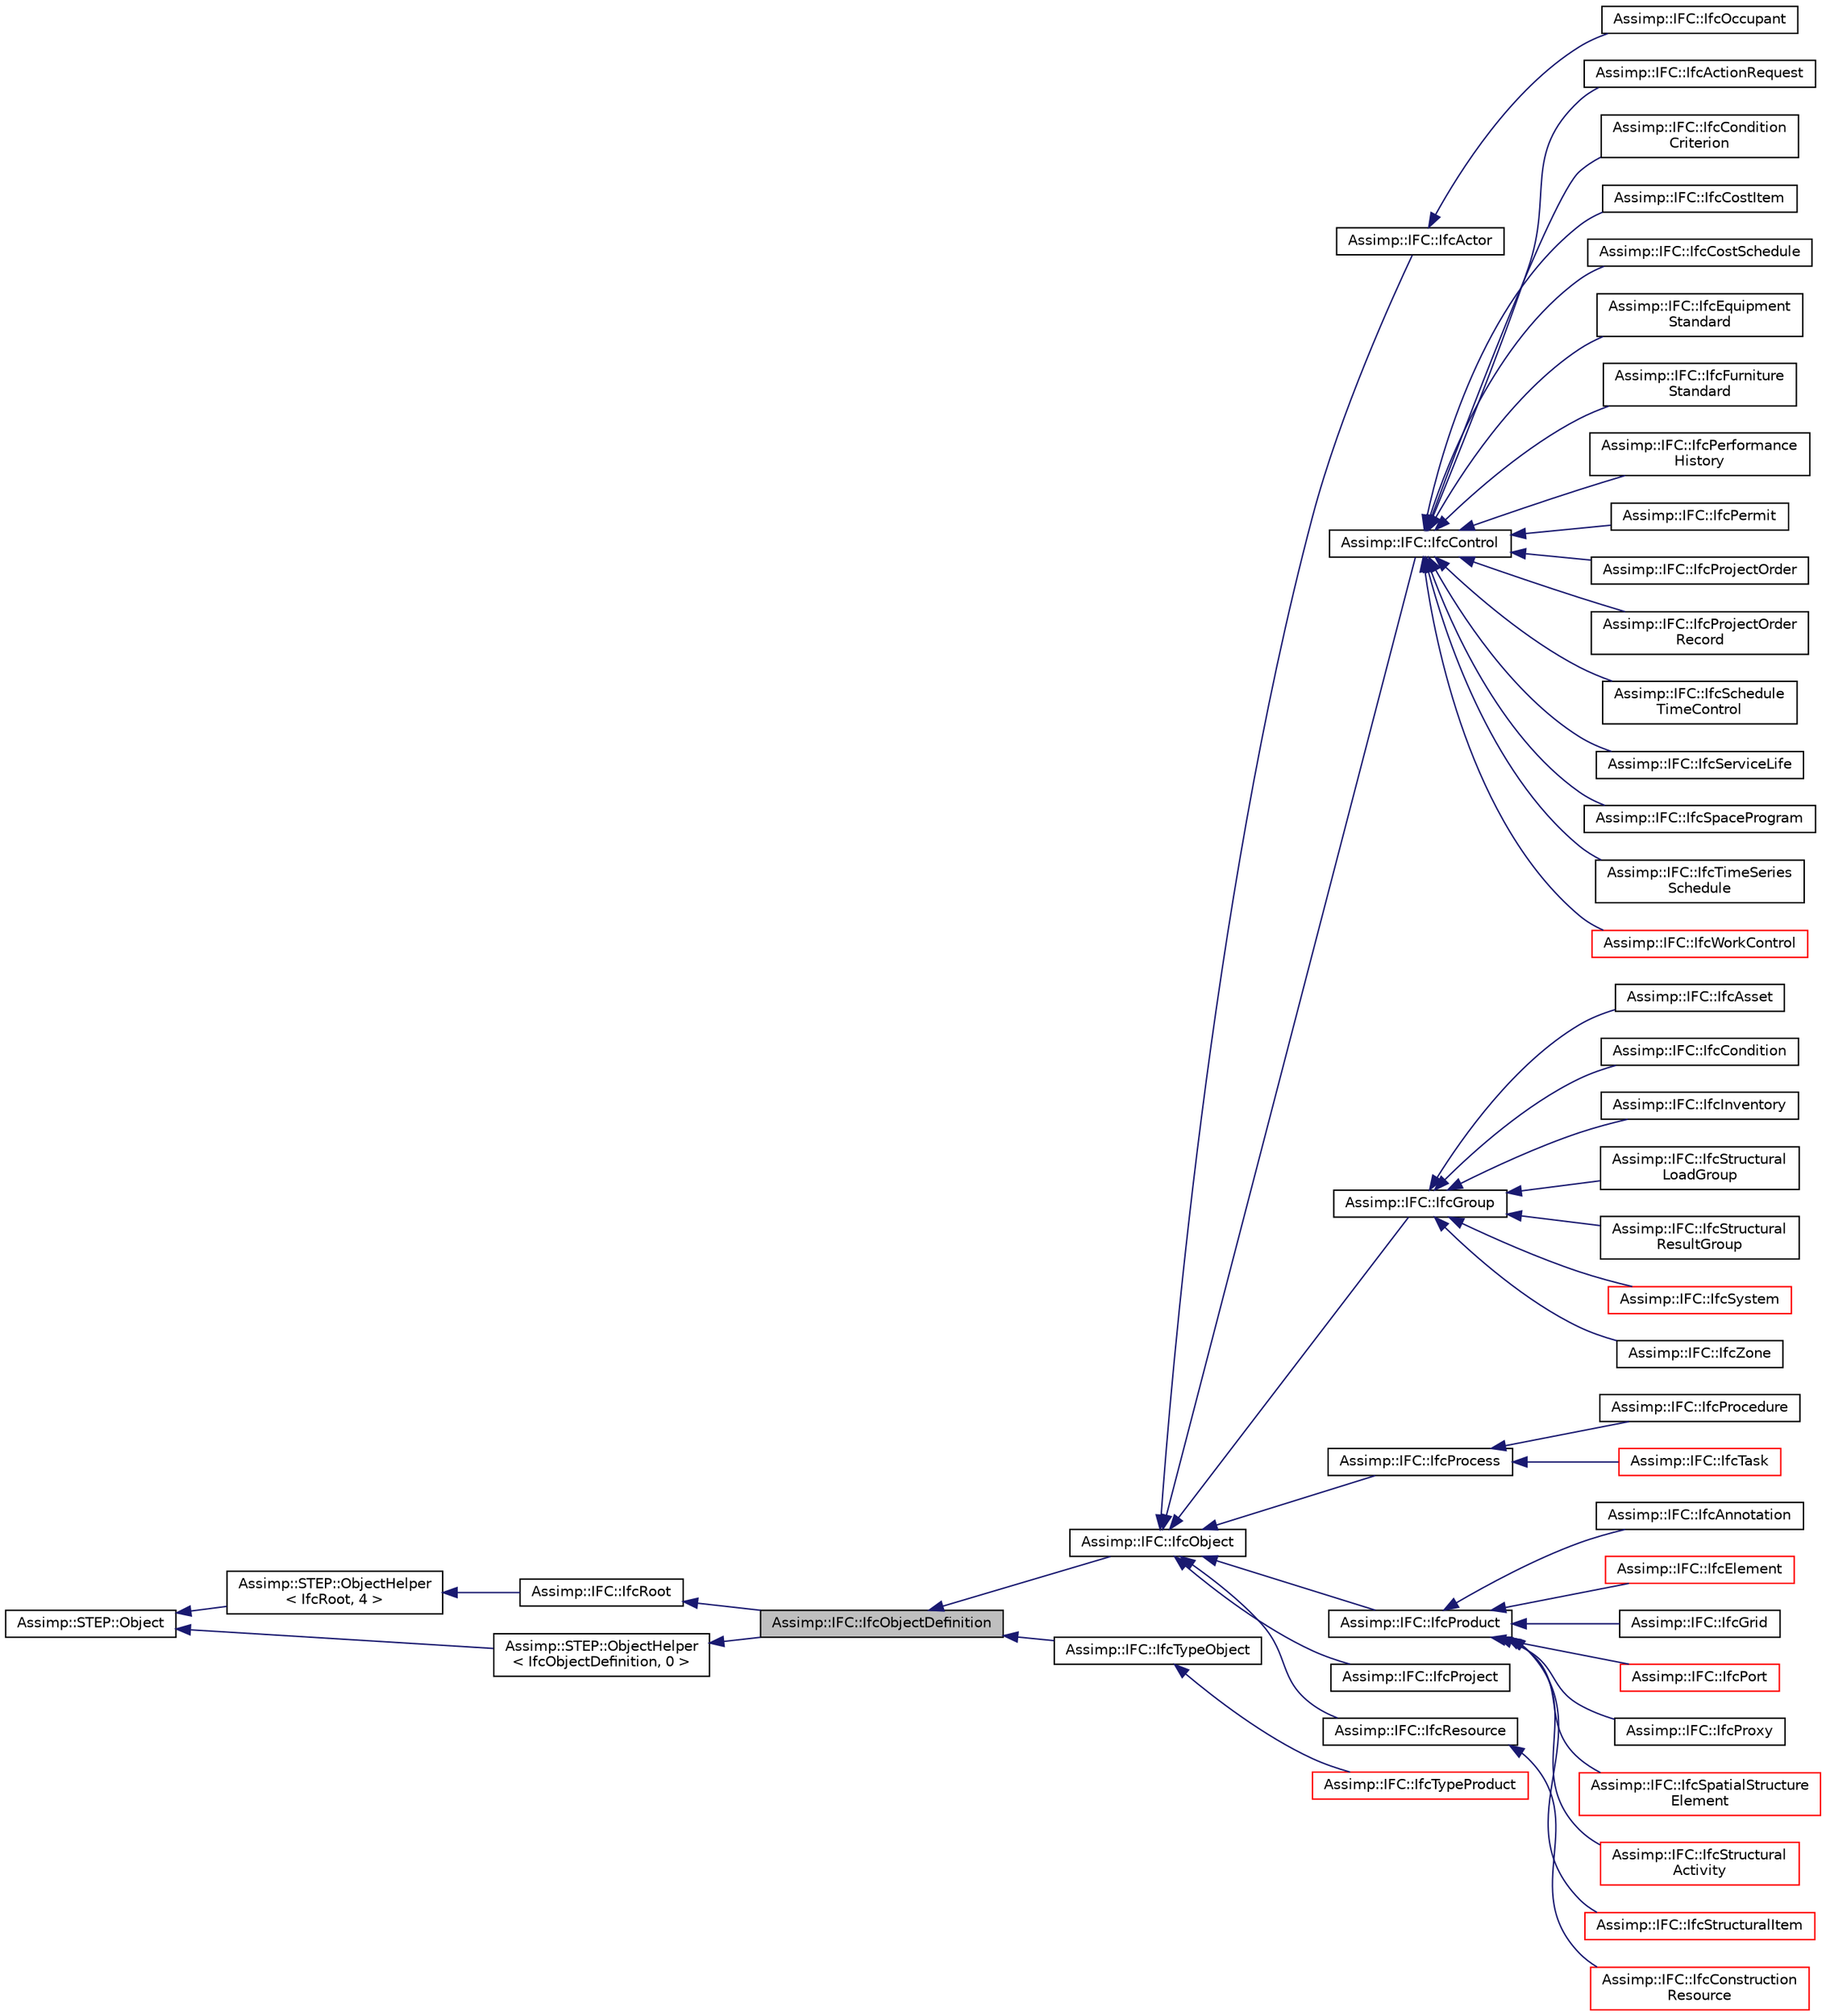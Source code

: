 digraph "Assimp::IFC::IfcObjectDefinition"
{
  edge [fontname="Helvetica",fontsize="10",labelfontname="Helvetica",labelfontsize="10"];
  node [fontname="Helvetica",fontsize="10",shape=record];
  rankdir="LR";
  Node1 [label="Assimp::IFC::IfcObjectDefinition",height=0.2,width=0.4,color="black", fillcolor="grey75", style="filled", fontcolor="black"];
  Node2 -> Node1 [dir="back",color="midnightblue",fontsize="10",style="solid"];
  Node2 [label="Assimp::IFC::IfcRoot",height=0.2,width=0.4,color="black", fillcolor="white", style="filled",URL="$struct_assimp_1_1_i_f_c_1_1_ifc_root.html"];
  Node3 -> Node2 [dir="back",color="midnightblue",fontsize="10",style="solid"];
  Node3 [label="Assimp::STEP::ObjectHelper\l\< IfcRoot, 4 \>",height=0.2,width=0.4,color="black", fillcolor="white", style="filled",URL="$struct_assimp_1_1_s_t_e_p_1_1_object_helper.html"];
  Node4 -> Node3 [dir="back",color="midnightblue",fontsize="10",style="solid"];
  Node4 [label="Assimp::STEP::Object",height=0.2,width=0.4,color="black", fillcolor="white", style="filled",URL="$class_assimp_1_1_s_t_e_p_1_1_object.html"];
  Node5 -> Node1 [dir="back",color="midnightblue",fontsize="10",style="solid"];
  Node5 [label="Assimp::STEP::ObjectHelper\l\< IfcObjectDefinition, 0 \>",height=0.2,width=0.4,color="black", fillcolor="white", style="filled",URL="$struct_assimp_1_1_s_t_e_p_1_1_object_helper.html"];
  Node4 -> Node5 [dir="back",color="midnightblue",fontsize="10",style="solid"];
  Node1 -> Node6 [dir="back",color="midnightblue",fontsize="10",style="solid"];
  Node6 [label="Assimp::IFC::IfcObject",height=0.2,width=0.4,color="black", fillcolor="white", style="filled",URL="$struct_assimp_1_1_i_f_c_1_1_ifc_object.html"];
  Node6 -> Node7 [dir="back",color="midnightblue",fontsize="10",style="solid"];
  Node7 [label="Assimp::IFC::IfcActor",height=0.2,width=0.4,color="black", fillcolor="white", style="filled",URL="$struct_assimp_1_1_i_f_c_1_1_ifc_actor.html"];
  Node7 -> Node8 [dir="back",color="midnightblue",fontsize="10",style="solid"];
  Node8 [label="Assimp::IFC::IfcOccupant",height=0.2,width=0.4,color="black", fillcolor="white", style="filled",URL="$struct_assimp_1_1_i_f_c_1_1_ifc_occupant.html"];
  Node6 -> Node9 [dir="back",color="midnightblue",fontsize="10",style="solid"];
  Node9 [label="Assimp::IFC::IfcControl",height=0.2,width=0.4,color="black", fillcolor="white", style="filled",URL="$struct_assimp_1_1_i_f_c_1_1_ifc_control.html"];
  Node9 -> Node10 [dir="back",color="midnightblue",fontsize="10",style="solid"];
  Node10 [label="Assimp::IFC::IfcActionRequest",height=0.2,width=0.4,color="black", fillcolor="white", style="filled",URL="$struct_assimp_1_1_i_f_c_1_1_ifc_action_request.html"];
  Node9 -> Node11 [dir="back",color="midnightblue",fontsize="10",style="solid"];
  Node11 [label="Assimp::IFC::IfcCondition\lCriterion",height=0.2,width=0.4,color="black", fillcolor="white", style="filled",URL="$struct_assimp_1_1_i_f_c_1_1_ifc_condition_criterion.html"];
  Node9 -> Node12 [dir="back",color="midnightblue",fontsize="10",style="solid"];
  Node12 [label="Assimp::IFC::IfcCostItem",height=0.2,width=0.4,color="black", fillcolor="white", style="filled",URL="$struct_assimp_1_1_i_f_c_1_1_ifc_cost_item.html"];
  Node9 -> Node13 [dir="back",color="midnightblue",fontsize="10",style="solid"];
  Node13 [label="Assimp::IFC::IfcCostSchedule",height=0.2,width=0.4,color="black", fillcolor="white", style="filled",URL="$struct_assimp_1_1_i_f_c_1_1_ifc_cost_schedule.html"];
  Node9 -> Node14 [dir="back",color="midnightblue",fontsize="10",style="solid"];
  Node14 [label="Assimp::IFC::IfcEquipment\lStandard",height=0.2,width=0.4,color="black", fillcolor="white", style="filled",URL="$struct_assimp_1_1_i_f_c_1_1_ifc_equipment_standard.html"];
  Node9 -> Node15 [dir="back",color="midnightblue",fontsize="10",style="solid"];
  Node15 [label="Assimp::IFC::IfcFurniture\lStandard",height=0.2,width=0.4,color="black", fillcolor="white", style="filled",URL="$struct_assimp_1_1_i_f_c_1_1_ifc_furniture_standard.html"];
  Node9 -> Node16 [dir="back",color="midnightblue",fontsize="10",style="solid"];
  Node16 [label="Assimp::IFC::IfcPerformance\lHistory",height=0.2,width=0.4,color="black", fillcolor="white", style="filled",URL="$struct_assimp_1_1_i_f_c_1_1_ifc_performance_history.html"];
  Node9 -> Node17 [dir="back",color="midnightblue",fontsize="10",style="solid"];
  Node17 [label="Assimp::IFC::IfcPermit",height=0.2,width=0.4,color="black", fillcolor="white", style="filled",URL="$struct_assimp_1_1_i_f_c_1_1_ifc_permit.html"];
  Node9 -> Node18 [dir="back",color="midnightblue",fontsize="10",style="solid"];
  Node18 [label="Assimp::IFC::IfcProjectOrder",height=0.2,width=0.4,color="black", fillcolor="white", style="filled",URL="$struct_assimp_1_1_i_f_c_1_1_ifc_project_order.html"];
  Node9 -> Node19 [dir="back",color="midnightblue",fontsize="10",style="solid"];
  Node19 [label="Assimp::IFC::IfcProjectOrder\lRecord",height=0.2,width=0.4,color="black", fillcolor="white", style="filled",URL="$struct_assimp_1_1_i_f_c_1_1_ifc_project_order_record.html"];
  Node9 -> Node20 [dir="back",color="midnightblue",fontsize="10",style="solid"];
  Node20 [label="Assimp::IFC::IfcSchedule\lTimeControl",height=0.2,width=0.4,color="black", fillcolor="white", style="filled",URL="$struct_assimp_1_1_i_f_c_1_1_ifc_schedule_time_control.html"];
  Node9 -> Node21 [dir="back",color="midnightblue",fontsize="10",style="solid"];
  Node21 [label="Assimp::IFC::IfcServiceLife",height=0.2,width=0.4,color="black", fillcolor="white", style="filled",URL="$struct_assimp_1_1_i_f_c_1_1_ifc_service_life.html"];
  Node9 -> Node22 [dir="back",color="midnightblue",fontsize="10",style="solid"];
  Node22 [label="Assimp::IFC::IfcSpaceProgram",height=0.2,width=0.4,color="black", fillcolor="white", style="filled",URL="$struct_assimp_1_1_i_f_c_1_1_ifc_space_program.html"];
  Node9 -> Node23 [dir="back",color="midnightblue",fontsize="10",style="solid"];
  Node23 [label="Assimp::IFC::IfcTimeSeries\lSchedule",height=0.2,width=0.4,color="black", fillcolor="white", style="filled",URL="$struct_assimp_1_1_i_f_c_1_1_ifc_time_series_schedule.html"];
  Node9 -> Node24 [dir="back",color="midnightblue",fontsize="10",style="solid"];
  Node24 [label="Assimp::IFC::IfcWorkControl",height=0.2,width=0.4,color="red", fillcolor="white", style="filled",URL="$struct_assimp_1_1_i_f_c_1_1_ifc_work_control.html"];
  Node6 -> Node25 [dir="back",color="midnightblue",fontsize="10",style="solid"];
  Node25 [label="Assimp::IFC::IfcGroup",height=0.2,width=0.4,color="black", fillcolor="white", style="filled",URL="$struct_assimp_1_1_i_f_c_1_1_ifc_group.html"];
  Node25 -> Node26 [dir="back",color="midnightblue",fontsize="10",style="solid"];
  Node26 [label="Assimp::IFC::IfcAsset",height=0.2,width=0.4,color="black", fillcolor="white", style="filled",URL="$struct_assimp_1_1_i_f_c_1_1_ifc_asset.html"];
  Node25 -> Node27 [dir="back",color="midnightblue",fontsize="10",style="solid"];
  Node27 [label="Assimp::IFC::IfcCondition",height=0.2,width=0.4,color="black", fillcolor="white", style="filled",URL="$struct_assimp_1_1_i_f_c_1_1_ifc_condition.html"];
  Node25 -> Node28 [dir="back",color="midnightblue",fontsize="10",style="solid"];
  Node28 [label="Assimp::IFC::IfcInventory",height=0.2,width=0.4,color="black", fillcolor="white", style="filled",URL="$struct_assimp_1_1_i_f_c_1_1_ifc_inventory.html"];
  Node25 -> Node29 [dir="back",color="midnightblue",fontsize="10",style="solid"];
  Node29 [label="Assimp::IFC::IfcStructural\lLoadGroup",height=0.2,width=0.4,color="black", fillcolor="white", style="filled",URL="$struct_assimp_1_1_i_f_c_1_1_ifc_structural_load_group.html"];
  Node25 -> Node30 [dir="back",color="midnightblue",fontsize="10",style="solid"];
  Node30 [label="Assimp::IFC::IfcStructural\lResultGroup",height=0.2,width=0.4,color="black", fillcolor="white", style="filled",URL="$struct_assimp_1_1_i_f_c_1_1_ifc_structural_result_group.html"];
  Node25 -> Node31 [dir="back",color="midnightblue",fontsize="10",style="solid"];
  Node31 [label="Assimp::IFC::IfcSystem",height=0.2,width=0.4,color="red", fillcolor="white", style="filled",URL="$struct_assimp_1_1_i_f_c_1_1_ifc_system.html"];
  Node25 -> Node32 [dir="back",color="midnightblue",fontsize="10",style="solid"];
  Node32 [label="Assimp::IFC::IfcZone",height=0.2,width=0.4,color="black", fillcolor="white", style="filled",URL="$struct_assimp_1_1_i_f_c_1_1_ifc_zone.html"];
  Node6 -> Node33 [dir="back",color="midnightblue",fontsize="10",style="solid"];
  Node33 [label="Assimp::IFC::IfcProcess",height=0.2,width=0.4,color="black", fillcolor="white", style="filled",URL="$struct_assimp_1_1_i_f_c_1_1_ifc_process.html"];
  Node33 -> Node34 [dir="back",color="midnightblue",fontsize="10",style="solid"];
  Node34 [label="Assimp::IFC::IfcProcedure",height=0.2,width=0.4,color="black", fillcolor="white", style="filled",URL="$struct_assimp_1_1_i_f_c_1_1_ifc_procedure.html"];
  Node33 -> Node35 [dir="back",color="midnightblue",fontsize="10",style="solid"];
  Node35 [label="Assimp::IFC::IfcTask",height=0.2,width=0.4,color="red", fillcolor="white", style="filled",URL="$struct_assimp_1_1_i_f_c_1_1_ifc_task.html"];
  Node6 -> Node36 [dir="back",color="midnightblue",fontsize="10",style="solid"];
  Node36 [label="Assimp::IFC::IfcProduct",height=0.2,width=0.4,color="black", fillcolor="white", style="filled",URL="$struct_assimp_1_1_i_f_c_1_1_ifc_product.html"];
  Node36 -> Node37 [dir="back",color="midnightblue",fontsize="10",style="solid"];
  Node37 [label="Assimp::IFC::IfcAnnotation",height=0.2,width=0.4,color="black", fillcolor="white", style="filled",URL="$struct_assimp_1_1_i_f_c_1_1_ifc_annotation.html"];
  Node36 -> Node38 [dir="back",color="midnightblue",fontsize="10",style="solid"];
  Node38 [label="Assimp::IFC::IfcElement",height=0.2,width=0.4,color="red", fillcolor="white", style="filled",URL="$struct_assimp_1_1_i_f_c_1_1_ifc_element.html"];
  Node36 -> Node39 [dir="back",color="midnightblue",fontsize="10",style="solid"];
  Node39 [label="Assimp::IFC::IfcGrid",height=0.2,width=0.4,color="black", fillcolor="white", style="filled",URL="$struct_assimp_1_1_i_f_c_1_1_ifc_grid.html"];
  Node36 -> Node40 [dir="back",color="midnightblue",fontsize="10",style="solid"];
  Node40 [label="Assimp::IFC::IfcPort",height=0.2,width=0.4,color="red", fillcolor="white", style="filled",URL="$struct_assimp_1_1_i_f_c_1_1_ifc_port.html"];
  Node36 -> Node41 [dir="back",color="midnightblue",fontsize="10",style="solid"];
  Node41 [label="Assimp::IFC::IfcProxy",height=0.2,width=0.4,color="black", fillcolor="white", style="filled",URL="$struct_assimp_1_1_i_f_c_1_1_ifc_proxy.html"];
  Node36 -> Node42 [dir="back",color="midnightblue",fontsize="10",style="solid"];
  Node42 [label="Assimp::IFC::IfcSpatialStructure\lElement",height=0.2,width=0.4,color="red", fillcolor="white", style="filled",URL="$struct_assimp_1_1_i_f_c_1_1_ifc_spatial_structure_element.html"];
  Node36 -> Node43 [dir="back",color="midnightblue",fontsize="10",style="solid"];
  Node43 [label="Assimp::IFC::IfcStructural\lActivity",height=0.2,width=0.4,color="red", fillcolor="white", style="filled",URL="$struct_assimp_1_1_i_f_c_1_1_ifc_structural_activity.html"];
  Node36 -> Node44 [dir="back",color="midnightblue",fontsize="10",style="solid"];
  Node44 [label="Assimp::IFC::IfcStructuralItem",height=0.2,width=0.4,color="red", fillcolor="white", style="filled",URL="$struct_assimp_1_1_i_f_c_1_1_ifc_structural_item.html"];
  Node6 -> Node45 [dir="back",color="midnightblue",fontsize="10",style="solid"];
  Node45 [label="Assimp::IFC::IfcProject",height=0.2,width=0.4,color="black", fillcolor="white", style="filled",URL="$struct_assimp_1_1_i_f_c_1_1_ifc_project.html"];
  Node6 -> Node46 [dir="back",color="midnightblue",fontsize="10",style="solid"];
  Node46 [label="Assimp::IFC::IfcResource",height=0.2,width=0.4,color="black", fillcolor="white", style="filled",URL="$struct_assimp_1_1_i_f_c_1_1_ifc_resource.html"];
  Node46 -> Node47 [dir="back",color="midnightblue",fontsize="10",style="solid"];
  Node47 [label="Assimp::IFC::IfcConstruction\lResource",height=0.2,width=0.4,color="red", fillcolor="white", style="filled",URL="$struct_assimp_1_1_i_f_c_1_1_ifc_construction_resource.html"];
  Node1 -> Node48 [dir="back",color="midnightblue",fontsize="10",style="solid"];
  Node48 [label="Assimp::IFC::IfcTypeObject",height=0.2,width=0.4,color="black", fillcolor="white", style="filled",URL="$struct_assimp_1_1_i_f_c_1_1_ifc_type_object.html"];
  Node48 -> Node49 [dir="back",color="midnightblue",fontsize="10",style="solid"];
  Node49 [label="Assimp::IFC::IfcTypeProduct",height=0.2,width=0.4,color="red", fillcolor="white", style="filled",URL="$struct_assimp_1_1_i_f_c_1_1_ifc_type_product.html"];
}

